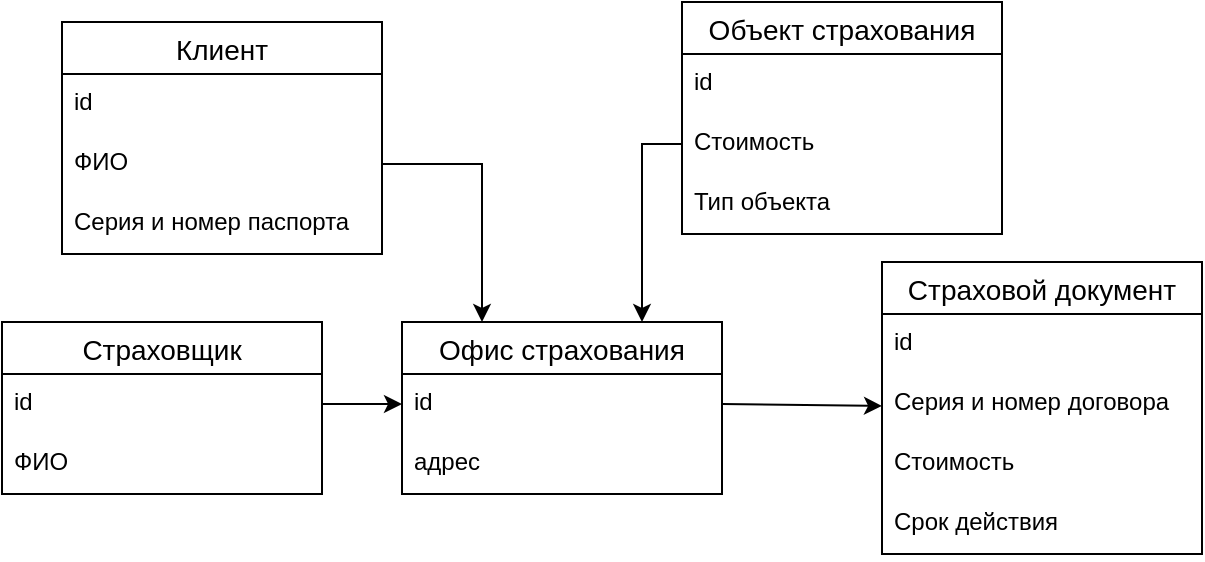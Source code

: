 <mxfile version="16.5.2" type="github">
  <diagram id="3_D_R7Ti6tM8toGIyYap" name="Page-1">
    <mxGraphModel dx="460" dy="752" grid="1" gridSize="10" guides="1" tooltips="1" connect="1" arrows="1" fold="1" page="1" pageScale="1" pageWidth="1600" pageHeight="1200" math="0" shadow="0">
      <root>
        <mxCell id="0" />
        <mxCell id="1" parent="0" />
        <mxCell id="Gd_G7gwZcumB0IkImdxa-1" value="Клиент" style="swimlane;fontStyle=0;childLayout=stackLayout;horizontal=1;startSize=26;horizontalStack=0;resizeParent=1;resizeParentMax=0;resizeLast=0;collapsible=1;marginBottom=0;align=center;fontSize=14;" vertex="1" parent="1">
          <mxGeometry x="40" y="80" width="160" height="116" as="geometry" />
        </mxCell>
        <mxCell id="Gd_G7gwZcumB0IkImdxa-2" value="id" style="text;strokeColor=none;fillColor=none;spacingLeft=4;spacingRight=4;overflow=hidden;rotatable=0;points=[[0,0.5],[1,0.5]];portConstraint=eastwest;fontSize=12;" vertex="1" parent="Gd_G7gwZcumB0IkImdxa-1">
          <mxGeometry y="26" width="160" height="30" as="geometry" />
        </mxCell>
        <mxCell id="Gd_G7gwZcumB0IkImdxa-3" value="ФИО" style="text;strokeColor=none;fillColor=none;spacingLeft=4;spacingRight=4;overflow=hidden;rotatable=0;points=[[0,0.5],[1,0.5]];portConstraint=eastwest;fontSize=12;" vertex="1" parent="Gd_G7gwZcumB0IkImdxa-1">
          <mxGeometry y="56" width="160" height="30" as="geometry" />
        </mxCell>
        <mxCell id="Gd_G7gwZcumB0IkImdxa-4" value="Серия и номер паспорта" style="text;strokeColor=none;fillColor=none;spacingLeft=4;spacingRight=4;overflow=hidden;rotatable=0;points=[[0,0.5],[1,0.5]];portConstraint=eastwest;fontSize=12;" vertex="1" parent="Gd_G7gwZcumB0IkImdxa-1">
          <mxGeometry y="86" width="160" height="30" as="geometry" />
        </mxCell>
        <mxCell id="Gd_G7gwZcumB0IkImdxa-5" value="Объект страхования" style="swimlane;fontStyle=0;childLayout=stackLayout;horizontal=1;startSize=26;horizontalStack=0;resizeParent=1;resizeParentMax=0;resizeLast=0;collapsible=1;marginBottom=0;align=center;fontSize=14;" vertex="1" parent="1">
          <mxGeometry x="350" y="70" width="160" height="116" as="geometry" />
        </mxCell>
        <mxCell id="Gd_G7gwZcumB0IkImdxa-6" value="id" style="text;strokeColor=none;fillColor=none;spacingLeft=4;spacingRight=4;overflow=hidden;rotatable=0;points=[[0,0.5],[1,0.5]];portConstraint=eastwest;fontSize=12;" vertex="1" parent="Gd_G7gwZcumB0IkImdxa-5">
          <mxGeometry y="26" width="160" height="30" as="geometry" />
        </mxCell>
        <mxCell id="Gd_G7gwZcumB0IkImdxa-7" value="Стоимость" style="text;strokeColor=none;fillColor=none;spacingLeft=4;spacingRight=4;overflow=hidden;rotatable=0;points=[[0,0.5],[1,0.5]];portConstraint=eastwest;fontSize=12;" vertex="1" parent="Gd_G7gwZcumB0IkImdxa-5">
          <mxGeometry y="56" width="160" height="30" as="geometry" />
        </mxCell>
        <mxCell id="Gd_G7gwZcumB0IkImdxa-8" value="Тип объекта" style="text;strokeColor=none;fillColor=none;spacingLeft=4;spacingRight=4;overflow=hidden;rotatable=0;points=[[0,0.5],[1,0.5]];portConstraint=eastwest;fontSize=12;" vertex="1" parent="Gd_G7gwZcumB0IkImdxa-5">
          <mxGeometry y="86" width="160" height="30" as="geometry" />
        </mxCell>
        <mxCell id="Gd_G7gwZcumB0IkImdxa-12" value="Офис страхования" style="swimlane;fontStyle=0;childLayout=stackLayout;horizontal=1;startSize=26;horizontalStack=0;resizeParent=1;resizeParentMax=0;resizeLast=0;collapsible=1;marginBottom=0;align=center;fontSize=14;" vertex="1" parent="1">
          <mxGeometry x="210" y="230" width="160" height="86" as="geometry" />
        </mxCell>
        <mxCell id="Gd_G7gwZcumB0IkImdxa-13" value="id" style="text;strokeColor=none;fillColor=none;spacingLeft=4;spacingRight=4;overflow=hidden;rotatable=0;points=[[0,0.5],[1,0.5]];portConstraint=eastwest;fontSize=12;" vertex="1" parent="Gd_G7gwZcumB0IkImdxa-12">
          <mxGeometry y="26" width="160" height="30" as="geometry" />
        </mxCell>
        <mxCell id="Gd_G7gwZcumB0IkImdxa-14" value="адрес" style="text;strokeColor=none;fillColor=none;spacingLeft=4;spacingRight=4;overflow=hidden;rotatable=0;points=[[0,0.5],[1,0.5]];portConstraint=eastwest;fontSize=12;" vertex="1" parent="Gd_G7gwZcumB0IkImdxa-12">
          <mxGeometry y="56" width="160" height="30" as="geometry" />
        </mxCell>
        <mxCell id="Gd_G7gwZcumB0IkImdxa-16" value="Страховщик" style="swimlane;fontStyle=0;childLayout=stackLayout;horizontal=1;startSize=26;horizontalStack=0;resizeParent=1;resizeParentMax=0;resizeLast=0;collapsible=1;marginBottom=0;align=center;fontSize=14;" vertex="1" parent="1">
          <mxGeometry x="10" y="230" width="160" height="86" as="geometry" />
        </mxCell>
        <mxCell id="Gd_G7gwZcumB0IkImdxa-17" value="id" style="text;strokeColor=none;fillColor=none;spacingLeft=4;spacingRight=4;overflow=hidden;rotatable=0;points=[[0,0.5],[1,0.5]];portConstraint=eastwest;fontSize=12;" vertex="1" parent="Gd_G7gwZcumB0IkImdxa-16">
          <mxGeometry y="26" width="160" height="30" as="geometry" />
        </mxCell>
        <mxCell id="Gd_G7gwZcumB0IkImdxa-18" value="ФИО" style="text;strokeColor=none;fillColor=none;spacingLeft=4;spacingRight=4;overflow=hidden;rotatable=0;points=[[0,0.5],[1,0.5]];portConstraint=eastwest;fontSize=12;" vertex="1" parent="Gd_G7gwZcumB0IkImdxa-16">
          <mxGeometry y="56" width="160" height="30" as="geometry" />
        </mxCell>
        <mxCell id="Gd_G7gwZcumB0IkImdxa-20" value="Страховой документ" style="swimlane;fontStyle=0;childLayout=stackLayout;horizontal=1;startSize=26;horizontalStack=0;resizeParent=1;resizeParentMax=0;resizeLast=0;collapsible=1;marginBottom=0;align=center;fontSize=14;" vertex="1" parent="1">
          <mxGeometry x="450" y="200" width="160" height="146" as="geometry" />
        </mxCell>
        <mxCell id="Gd_G7gwZcumB0IkImdxa-21" value="id" style="text;strokeColor=none;fillColor=none;spacingLeft=4;spacingRight=4;overflow=hidden;rotatable=0;points=[[0,0.5],[1,0.5]];portConstraint=eastwest;fontSize=12;" vertex="1" parent="Gd_G7gwZcumB0IkImdxa-20">
          <mxGeometry y="26" width="160" height="30" as="geometry" />
        </mxCell>
        <mxCell id="Gd_G7gwZcumB0IkImdxa-22" value="Серия и номер договора" style="text;strokeColor=none;fillColor=none;spacingLeft=4;spacingRight=4;overflow=hidden;rotatable=0;points=[[0,0.5],[1,0.5]];portConstraint=eastwest;fontSize=12;" vertex="1" parent="Gd_G7gwZcumB0IkImdxa-20">
          <mxGeometry y="56" width="160" height="30" as="geometry" />
        </mxCell>
        <mxCell id="Gd_G7gwZcumB0IkImdxa-23" value="Стоимость" style="text;strokeColor=none;fillColor=none;spacingLeft=4;spacingRight=4;overflow=hidden;rotatable=0;points=[[0,0.5],[1,0.5]];portConstraint=eastwest;fontSize=12;" vertex="1" parent="Gd_G7gwZcumB0IkImdxa-20">
          <mxGeometry y="86" width="160" height="30" as="geometry" />
        </mxCell>
        <mxCell id="Gd_G7gwZcumB0IkImdxa-24" value="Срок действия" style="text;strokeColor=none;fillColor=none;spacingLeft=4;spacingRight=4;overflow=hidden;rotatable=0;points=[[0,0.5],[1,0.5]];portConstraint=eastwest;fontSize=12;" vertex="1" parent="Gd_G7gwZcumB0IkImdxa-20">
          <mxGeometry y="116" width="160" height="30" as="geometry" />
        </mxCell>
        <mxCell id="Gd_G7gwZcumB0IkImdxa-25" style="edgeStyle=orthogonalEdgeStyle;rounded=0;orthogonalLoop=1;jettySize=auto;html=1;exitX=1;exitY=0.5;exitDx=0;exitDy=0;entryX=0.25;entryY=0;entryDx=0;entryDy=0;" edge="1" parent="1" source="Gd_G7gwZcumB0IkImdxa-3" target="Gd_G7gwZcumB0IkImdxa-12">
          <mxGeometry relative="1" as="geometry" />
        </mxCell>
        <mxCell id="Gd_G7gwZcumB0IkImdxa-26" style="edgeStyle=orthogonalEdgeStyle;rounded=0;orthogonalLoop=1;jettySize=auto;html=1;exitX=0;exitY=0.5;exitDx=0;exitDy=0;entryX=0.75;entryY=0;entryDx=0;entryDy=0;" edge="1" parent="1" source="Gd_G7gwZcumB0IkImdxa-7" target="Gd_G7gwZcumB0IkImdxa-12">
          <mxGeometry relative="1" as="geometry" />
        </mxCell>
        <mxCell id="Gd_G7gwZcumB0IkImdxa-28" style="edgeStyle=none;rounded=0;orthogonalLoop=1;jettySize=auto;html=1;exitX=1;exitY=0.5;exitDx=0;exitDy=0;entryX=0;entryY=0.5;entryDx=0;entryDy=0;endArrow=classic;endFill=1;" edge="1" parent="1" source="Gd_G7gwZcumB0IkImdxa-17" target="Gd_G7gwZcumB0IkImdxa-13">
          <mxGeometry relative="1" as="geometry" />
        </mxCell>
        <mxCell id="Gd_G7gwZcumB0IkImdxa-29" style="edgeStyle=none;rounded=0;orthogonalLoop=1;jettySize=auto;html=1;exitX=1;exitY=0.5;exitDx=0;exitDy=0;endArrow=classic;endFill=1;" edge="1" parent="1" source="Gd_G7gwZcumB0IkImdxa-13" target="Gd_G7gwZcumB0IkImdxa-20">
          <mxGeometry relative="1" as="geometry" />
        </mxCell>
      </root>
    </mxGraphModel>
  </diagram>
</mxfile>
